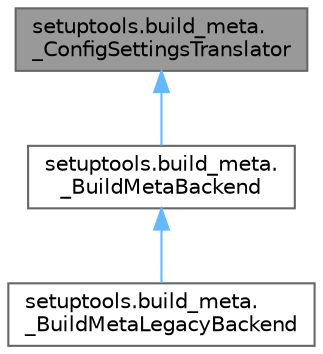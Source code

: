 digraph "setuptools.build_meta._ConfigSettingsTranslator"
{
 // LATEX_PDF_SIZE
  bgcolor="transparent";
  edge [fontname=Helvetica,fontsize=10,labelfontname=Helvetica,labelfontsize=10];
  node [fontname=Helvetica,fontsize=10,shape=box,height=0.2,width=0.4];
  Node1 [id="Node000001",label="setuptools.build_meta.\l_ConfigSettingsTranslator",height=0.2,width=0.4,color="gray40", fillcolor="grey60", style="filled", fontcolor="black",tooltip=" "];
  Node1 -> Node2 [id="edge1_Node000001_Node000002",dir="back",color="steelblue1",style="solid",tooltip=" "];
  Node2 [id="Node000002",label="setuptools.build_meta.\l_BuildMetaBackend",height=0.2,width=0.4,color="gray40", fillcolor="white", style="filled",URL="$classsetuptools_1_1build__meta_1_1___build_meta_backend.html",tooltip=" "];
  Node2 -> Node3 [id="edge2_Node000002_Node000003",dir="back",color="steelblue1",style="solid",tooltip=" "];
  Node3 [id="Node000003",label="setuptools.build_meta.\l_BuildMetaLegacyBackend",height=0.2,width=0.4,color="gray40", fillcolor="white", style="filled",URL="$classsetuptools_1_1build__meta_1_1___build_meta_legacy_backend.html",tooltip=" "];
}
